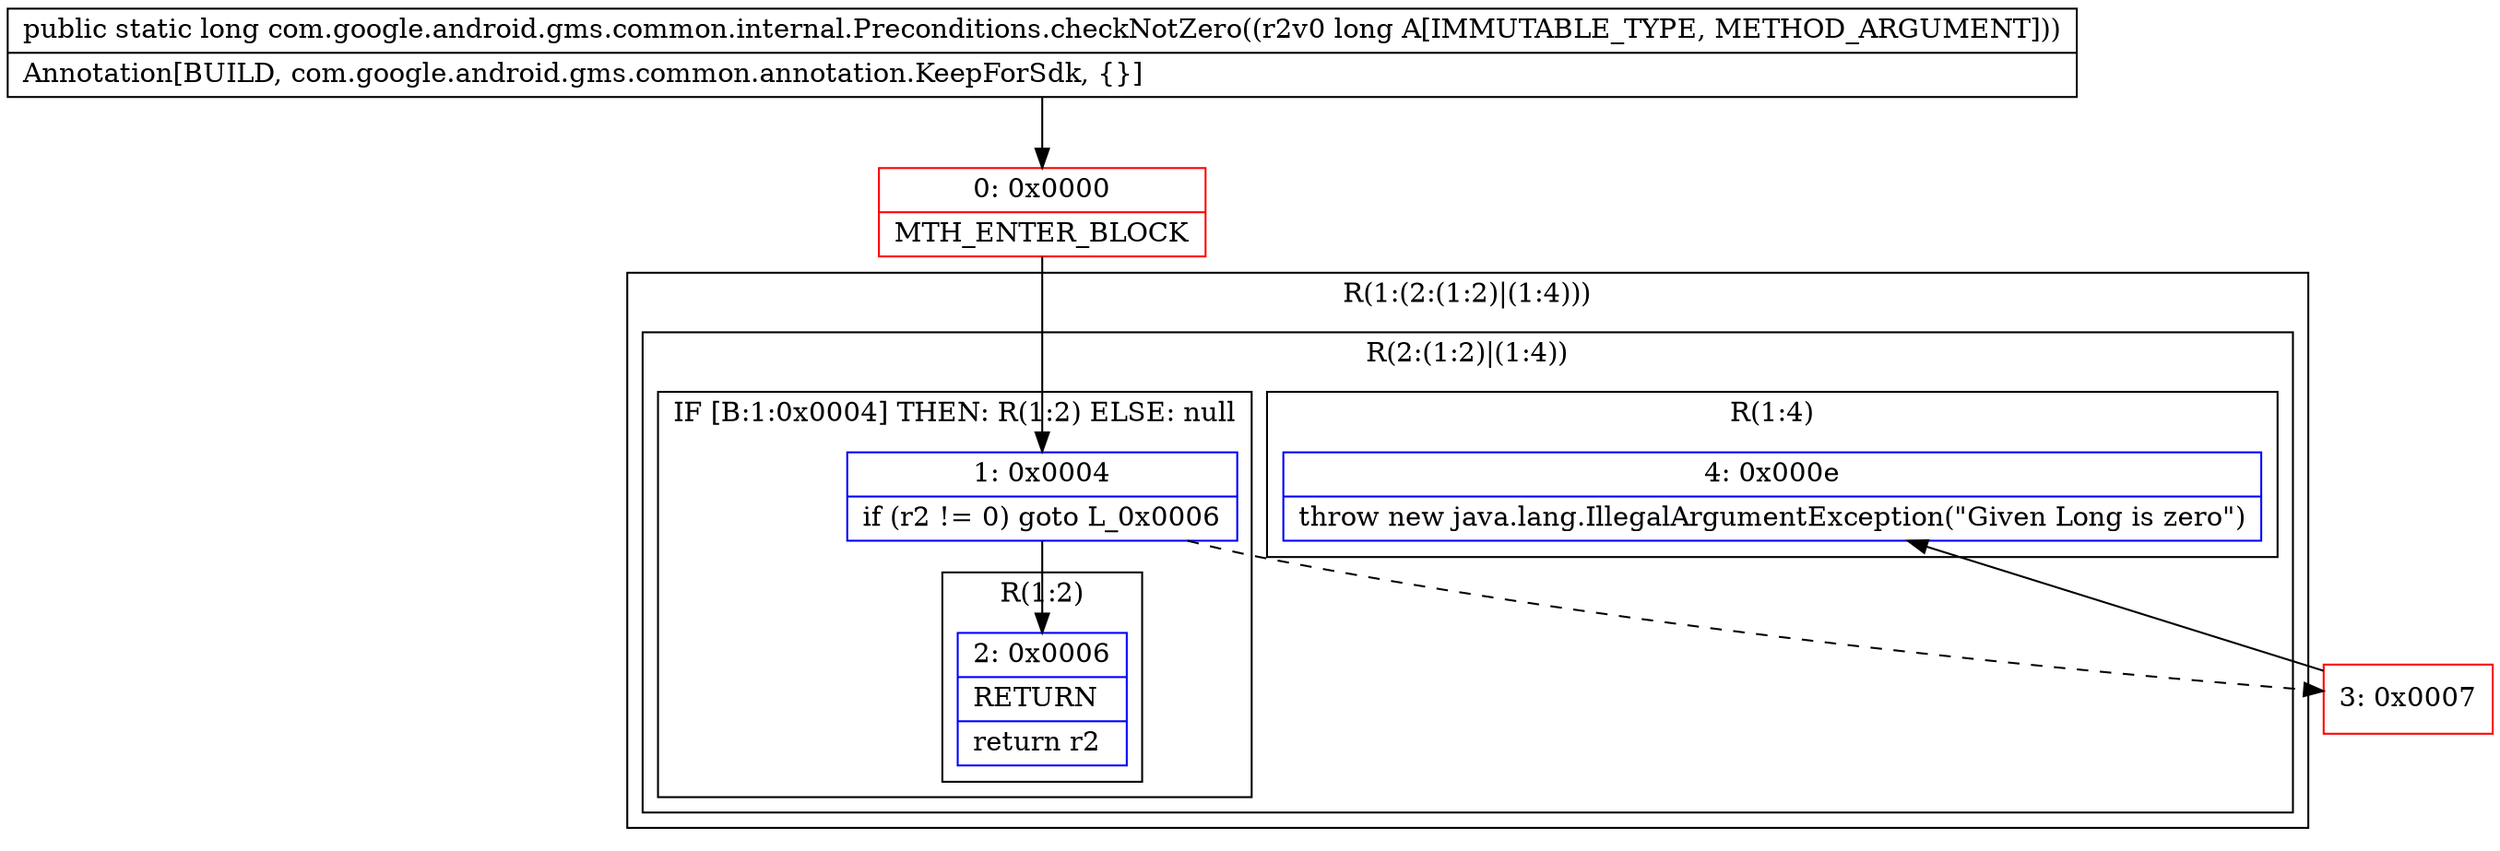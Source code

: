 digraph "CFG forcom.google.android.gms.common.internal.Preconditions.checkNotZero(J)J" {
subgraph cluster_Region_467905101 {
label = "R(1:(2:(1:2)|(1:4)))";
node [shape=record,color=blue];
subgraph cluster_Region_1647212059 {
label = "R(2:(1:2)|(1:4))";
node [shape=record,color=blue];
subgraph cluster_IfRegion_1069484614 {
label = "IF [B:1:0x0004] THEN: R(1:2) ELSE: null";
node [shape=record,color=blue];
Node_1 [shape=record,label="{1\:\ 0x0004|if (r2 != 0) goto L_0x0006\l}"];
subgraph cluster_Region_1543664562 {
label = "R(1:2)";
node [shape=record,color=blue];
Node_2 [shape=record,label="{2\:\ 0x0006|RETURN\l|return r2\l}"];
}
}
subgraph cluster_Region_1513425853 {
label = "R(1:4)";
node [shape=record,color=blue];
Node_4 [shape=record,label="{4\:\ 0x000e|throw new java.lang.IllegalArgumentException(\"Given Long is zero\")\l}"];
}
}
}
Node_0 [shape=record,color=red,label="{0\:\ 0x0000|MTH_ENTER_BLOCK\l}"];
Node_3 [shape=record,color=red,label="{3\:\ 0x0007}"];
MethodNode[shape=record,label="{public static long com.google.android.gms.common.internal.Preconditions.checkNotZero((r2v0 long A[IMMUTABLE_TYPE, METHOD_ARGUMENT]))  | Annotation[BUILD, com.google.android.gms.common.annotation.KeepForSdk, \{\}]\l}"];
MethodNode -> Node_0;
Node_1 -> Node_2;
Node_1 -> Node_3[style=dashed];
Node_0 -> Node_1;
Node_3 -> Node_4;
}

